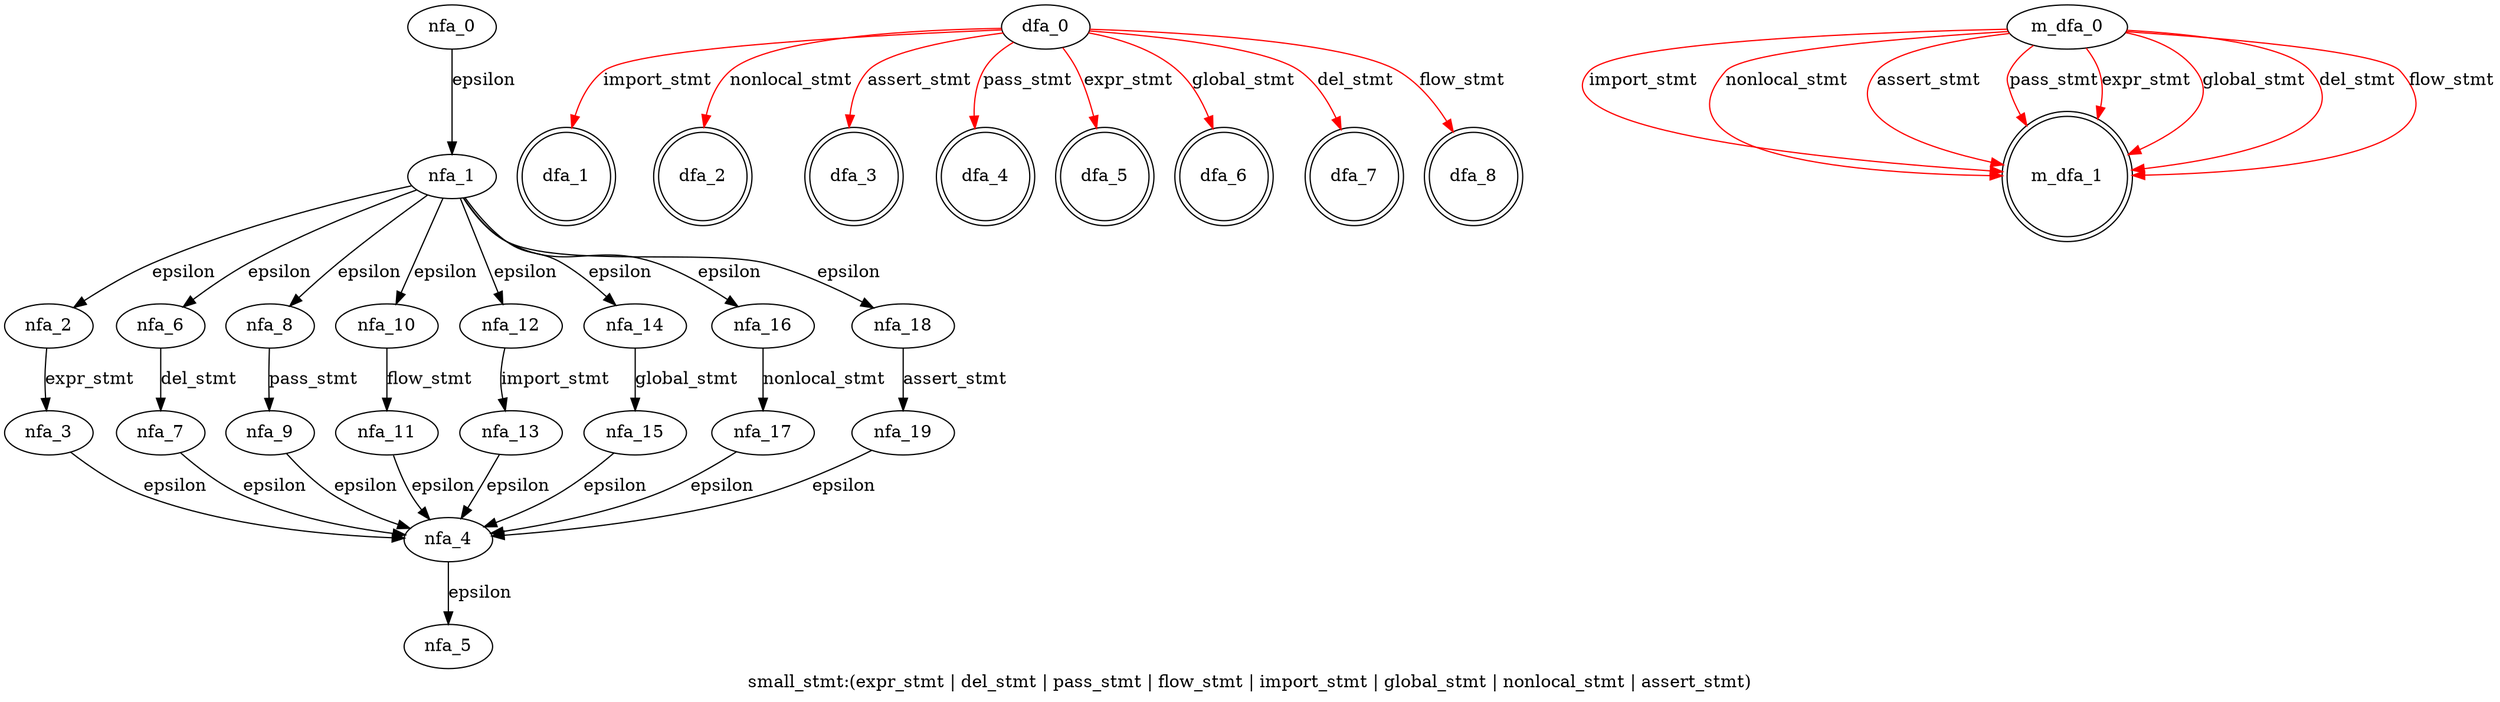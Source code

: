 digraph small_stmt {
 graph[label="small_stmt:(expr_stmt | del_stmt | pass_stmt | flow_stmt | import_stmt | global_stmt | nonlocal_stmt | assert_stmt)"]
 subgraph small_stmt_nfa {
  nfa_0->nfa_1[label="epsilon"]
  nfa_1->nfa_2[label="epsilon"]
  nfa_2->nfa_3[label="expr_stmt"]
  nfa_3->nfa_4[label="epsilon"]
  nfa_4->nfa_5[label="epsilon"]
  nfa_1->nfa_6[label="epsilon"]
  nfa_6->nfa_7[label="del_stmt"]
  nfa_7->nfa_4[label="epsilon"]
  nfa_1->nfa_8[label="epsilon"]
  nfa_8->nfa_9[label="pass_stmt"]
  nfa_9->nfa_4[label="epsilon"]
  nfa_1->nfa_10[label="epsilon"]
  nfa_10->nfa_11[label="flow_stmt"]
  nfa_11->nfa_4[label="epsilon"]
  nfa_1->nfa_12[label="epsilon"]
  nfa_12->nfa_13[label="import_stmt"]
  nfa_13->nfa_4[label="epsilon"]
  nfa_1->nfa_14[label="epsilon"]
  nfa_14->nfa_15[label="global_stmt"]
  nfa_15->nfa_4[label="epsilon"]
  nfa_1->nfa_16[label="epsilon"]
  nfa_16->nfa_17[label="nonlocal_stmt"]
  nfa_17->nfa_4[label="epsilon"]
  nfa_1->nfa_18[label="epsilon"]
  nfa_18->nfa_19[label="assert_stmt"]
  nfa_19->nfa_4[label="epsilon"]
  }
 subgraph small_stmt_dfa {
  dfa_0->dfa_1[label="import_stmt",color=red]
  dfa_0->dfa_2[label="nonlocal_stmt",color=red]
  dfa_0->dfa_3[label="assert_stmt",color=red]
  dfa_0->dfa_4[label="pass_stmt",color=red]
  dfa_0->dfa_5[label="expr_stmt",color=red]
  dfa_0->dfa_6[label="global_stmt",color=red]
  dfa_0->dfa_7[label="del_stmt",color=red]
  dfa_0->dfa_8[label="flow_stmt",color=red]
  dfa_1[shape=doublecircle]
  dfa_2[shape=doublecircle]
  dfa_3[shape=doublecircle]
  dfa_4[shape=doublecircle]
  dfa_5[shape=doublecircle]
  dfa_6[shape=doublecircle]
  dfa_7[shape=doublecircle]
  dfa_8[shape=doublecircle]
  }
 subgraph small_stmt_m_dfa {
  m_dfa_0->m_dfa_1[label="import_stmt",color=red]
  m_dfa_0->m_dfa_1[label="nonlocal_stmt",color=red]
  m_dfa_0->m_dfa_1[label="assert_stmt",color=red]
  m_dfa_0->m_dfa_1[label="pass_stmt",color=red]
  m_dfa_0->m_dfa_1[label="expr_stmt",color=red]
  m_dfa_0->m_dfa_1[label="global_stmt",color=red]
  m_dfa_0->m_dfa_1[label="del_stmt",color=red]
  m_dfa_0->m_dfa_1[label="flow_stmt",color=red]
  m_dfa_1[shape=doublecircle]
  }
}
